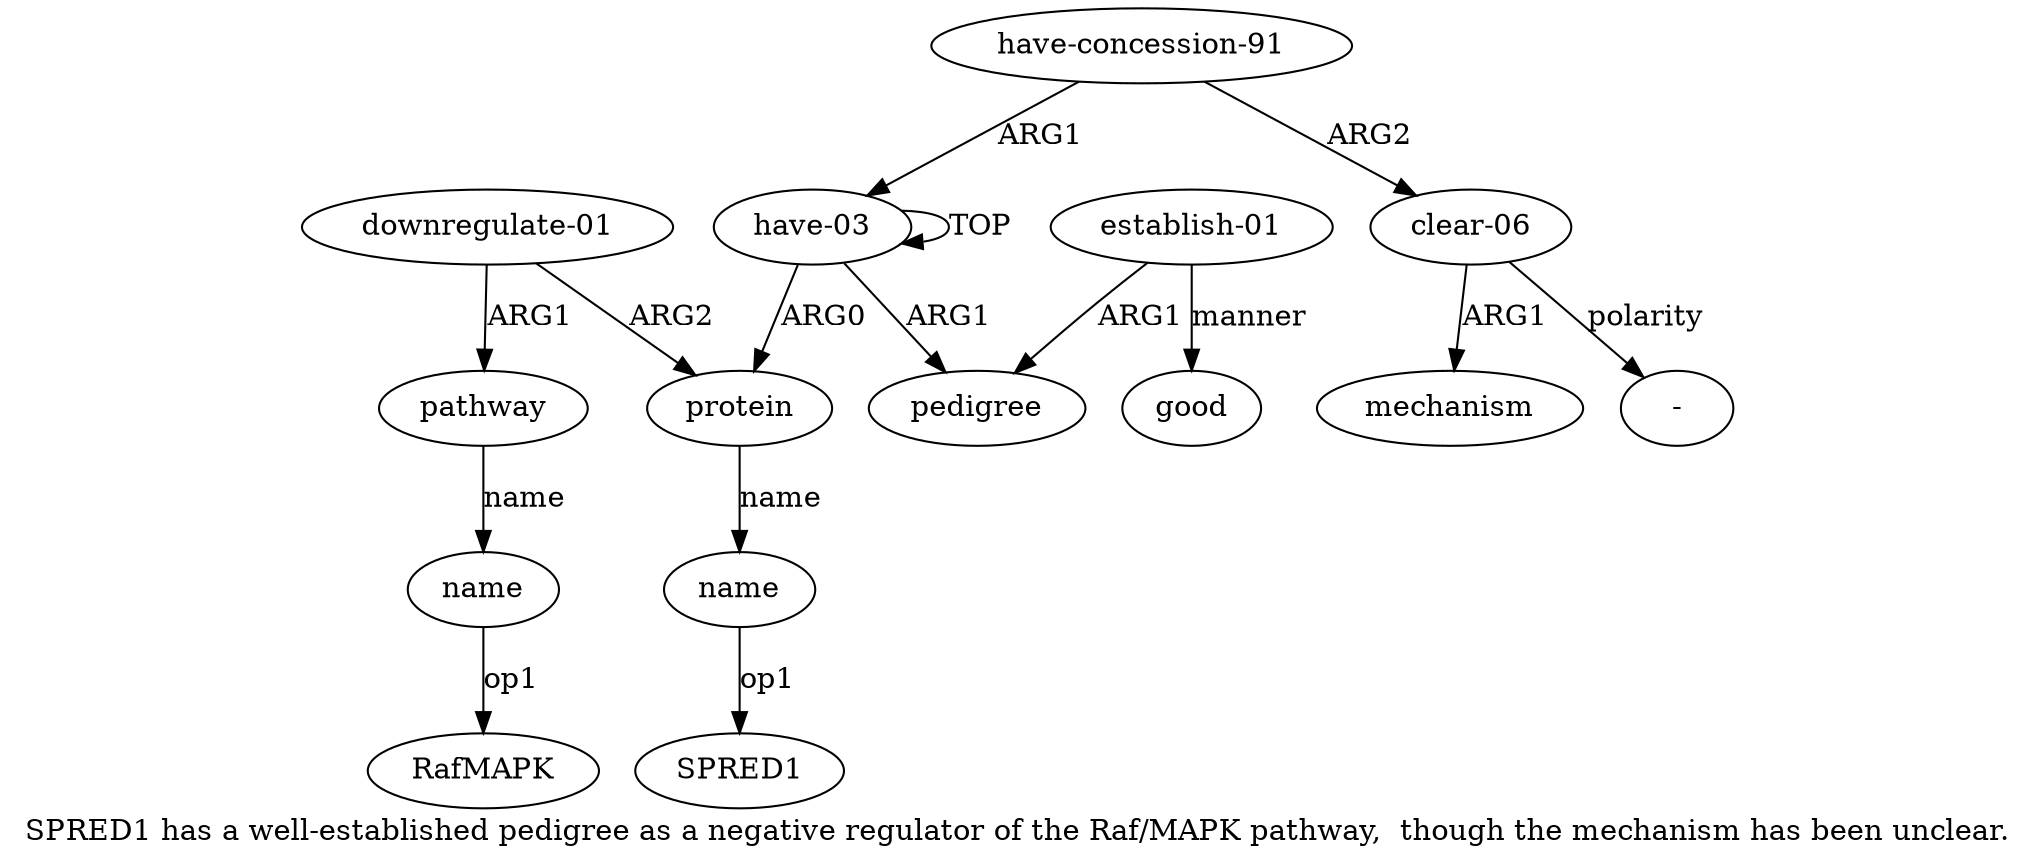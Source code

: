 digraph  {
	graph [label="SPRED1 has a well-established pedigree as a negative regulator of the Raf/MAPK pathway,  though the mechanism has been unclear."];
	node [label="\N"];
	"a5 RafMAPK"	 [color=black,
		gold_ind=-1,
		gold_label=RafMAPK,
		label=RafMAPK,
		test_ind=-1,
		test_label=RafMAPK];
	a11	 [color=black,
		gold_ind=11,
		gold_label=mechanism,
		label=mechanism,
		test_ind=11,
		test_label=mechanism];
	a10	 [color=black,
		gold_ind=10,
		gold_label="clear-06",
		label="clear-06",
		test_ind=10,
		test_label="clear-06"];
	a10 -> a11 [key=0,
	color=black,
	gold_label=ARG1,
	label=ARG1,
	test_label=ARG1];
"a10 -" [color=black,
	gold_ind=-1,
	gold_label="-",
	label="-",
	test_ind=-1,
	test_label="-"];
a10 -> "a10 -" [key=0,
color=black,
gold_label=polarity,
label=polarity,
test_label=polarity];
"a2 SPRED1" [color=black,
gold_ind=-1,
gold_label=SPRED1,
label=SPRED1,
test_ind=-1,
test_label=SPRED1];
a1 [color=black,
gold_ind=1,
gold_label=protein,
label=protein,
test_ind=1,
test_label=protein];
a2 [color=black,
gold_ind=2,
gold_label=name,
label=name,
test_ind=2,
test_label=name];
a1 -> a2 [key=0,
color=black,
gold_label=name,
label=name,
test_label=name];
a0 [color=black,
gold_ind=0,
gold_label="have-03",
label="have-03",
test_ind=0,
test_label="have-03"];
a0 -> a1 [key=0,
color=black,
gold_label=ARG0,
label=ARG0,
test_label=ARG0];
a0 -> a0 [key=0,
color=black,
gold_label=TOP,
label=TOP,
test_label=TOP];
a6 [color=black,
gold_ind=6,
gold_label=pedigree,
label=pedigree,
test_ind=6,
test_label=pedigree];
a0 -> a6 [key=0,
color=black,
gold_label=ARG1,
label=ARG1,
test_label=ARG1];
a3 [color=black,
gold_ind=3,
gold_label="downregulate-01",
label="downregulate-01",
test_ind=3,
test_label="downregulate-01"];
a3 -> a1 [key=0,
color=black,
gold_label=ARG2,
label=ARG2,
test_label=ARG2];
a4 [color=black,
gold_ind=4,
gold_label=pathway,
label=pathway,
test_ind=4,
test_label=pathway];
a3 -> a4 [key=0,
color=black,
gold_label=ARG1,
label=ARG1,
test_label=ARG1];
a2 -> "a2 SPRED1" [key=0,
color=black,
gold_label=op1,
label=op1,
test_label=op1];
a5 [color=black,
gold_ind=5,
gold_label=name,
label=name,
test_ind=5,
test_label=name];
a5 -> "a5 RafMAPK" [key=0,
color=black,
gold_label=op1,
label=op1,
test_label=op1];
a4 -> a5 [key=0,
color=black,
gold_label=name,
label=name,
test_label=name];
a7 [color=black,
gold_ind=7,
gold_label="establish-01",
label="establish-01",
test_ind=7,
test_label="establish-01"];
a7 -> a6 [key=0,
color=black,
gold_label=ARG1,
label=ARG1,
test_label=ARG1];
a8 [color=black,
gold_ind=8,
gold_label=good,
label=good,
test_ind=8,
test_label=good];
a7 -> a8 [key=0,
color=black,
gold_label=manner,
label=manner,
test_label=manner];
a9 [color=black,
gold_ind=9,
gold_label="have-concession-91",
label="have-concession-91",
test_ind=9,
test_label="have-concession-91"];
a9 -> a10 [key=0,
color=black,
gold_label=ARG2,
label=ARG2,
test_label=ARG2];
a9 -> a0 [key=0,
color=black,
gold_label=ARG1,
label=ARG1,
test_label=ARG1];
}
